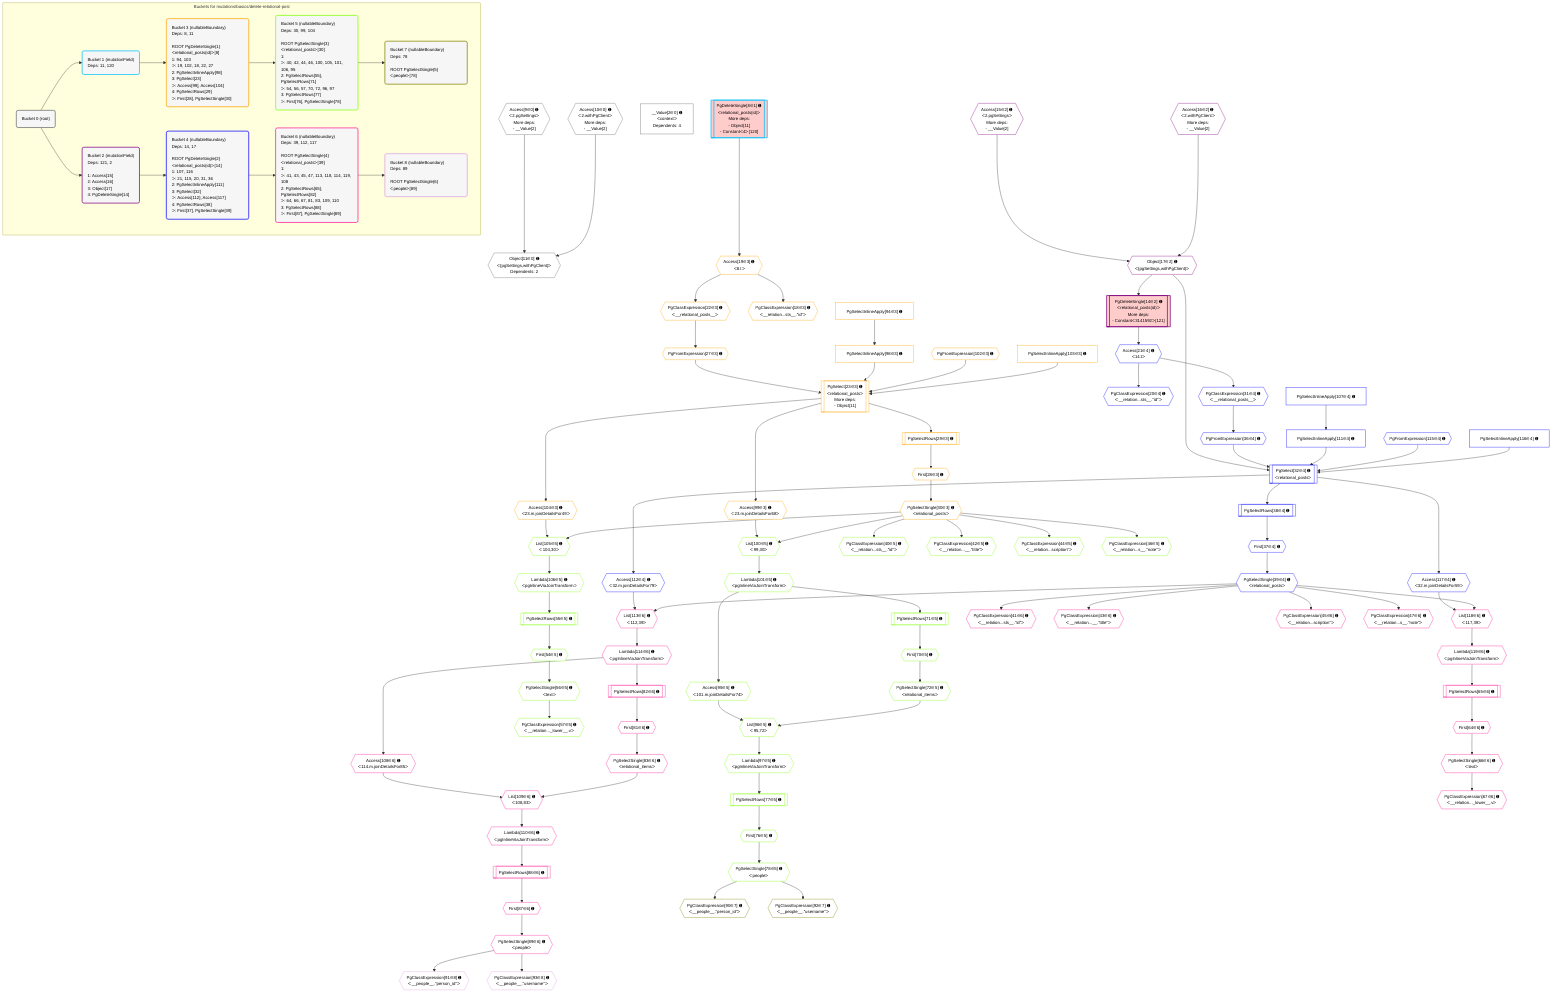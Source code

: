 %%{init: {'themeVariables': { 'fontSize': '12px'}}}%%
graph TD
    classDef path fill:#eee,stroke:#000,color:#000
    classDef plan fill:#fff,stroke-width:1px,color:#000
    classDef itemplan fill:#fff,stroke-width:2px,color:#000
    classDef unbatchedplan fill:#dff,stroke-width:1px,color:#000
    classDef sideeffectplan fill:#fcc,stroke-width:2px,color:#000
    classDef bucket fill:#f6f6f6,color:#000,stroke-width:2px,text-align:left

    subgraph "Buckets for mutations/basics/delete-relational-post"
    Bucket0("Bucket 0 (root)"):::bucket
    Bucket1("Bucket 1 (mutationField)<br />Deps: 11, 120"):::bucket
    Bucket2("Bucket 2 (mutationField)<br />Deps: 121, 2<br /><br />1: Access[15]<br />2: Access[16]<br />3: Object[17]<br />4: PgDeleteSingle[14]"):::bucket
    Bucket3("Bucket 3 (nullableBoundary)<br />Deps: 8, 11<br /><br />ROOT PgDeleteSingle{1}ᐸrelational_posts(id)ᐳ[8]<br />1: 94, 103<br />ᐳ: 19, 102, 18, 22, 27<br />2: PgSelectInlineApply[98]<br />3: PgSelect[23]<br />ᐳ: Access[99], Access[104]<br />4: PgSelectRows[29]<br />ᐳ: First[28], PgSelectSingle[30]"):::bucket
    Bucket4("Bucket 4 (nullableBoundary)<br />Deps: 14, 17<br /><br />ROOT PgDeleteSingle{2}ᐸrelational_posts(id)ᐳ[14]<br />1: 107, 116<br />ᐳ: 21, 115, 20, 31, 36<br />2: PgSelectInlineApply[111]<br />3: PgSelect[32]<br />ᐳ: Access[112], Access[117]<br />4: PgSelectRows[38]<br />ᐳ: First[37], PgSelectSingle[39]"):::bucket
    Bucket5("Bucket 5 (nullableBoundary)<br />Deps: 30, 99, 104<br /><br />ROOT PgSelectSingle{3}ᐸrelational_postsᐳ[30]<br />1: <br />ᐳ: 40, 42, 44, 46, 100, 105, 101, 106, 95<br />2: PgSelectRows[55], PgSelectRows[71]<br />ᐳ: 54, 56, 57, 70, 72, 96, 97<br />3: PgSelectRows[77]<br />ᐳ: First[76], PgSelectSingle[78]"):::bucket
    Bucket6("Bucket 6 (nullableBoundary)<br />Deps: 39, 112, 117<br /><br />ROOT PgSelectSingle{4}ᐸrelational_postsᐳ[39]<br />1: <br />ᐳ: 41, 43, 45, 47, 113, 118, 114, 119, 108<br />2: PgSelectRows[65], PgSelectRows[82]<br />ᐳ: 64, 66, 67, 81, 83, 109, 110<br />3: PgSelectRows[88]<br />ᐳ: First[87], PgSelectSingle[89]"):::bucket
    Bucket7("Bucket 7 (nullableBoundary)<br />Deps: 78<br /><br />ROOT PgSelectSingle{5}ᐸpeopleᐳ[78]"):::bucket
    Bucket8("Bucket 8 (nullableBoundary)<br />Deps: 89<br /><br />ROOT PgSelectSingle{6}ᐸpeopleᐳ[89]"):::bucket
    end
    Bucket0 --> Bucket1 & Bucket2
    Bucket1 --> Bucket3
    Bucket2 --> Bucket4
    Bucket3 --> Bucket5
    Bucket4 --> Bucket6
    Bucket5 --> Bucket7
    Bucket6 --> Bucket8

    %% plan dependencies
    Object11{{"Object[11∈0] ➊<br />ᐸ{pgSettings,withPgClient}ᐳ<br />Dependents: 2"}}:::plan
    Access9{{"Access[9∈0] ➊<br />ᐸ2.pgSettingsᐳ<br />More deps:<br />- __Value[2]"}}:::plan
    Access10{{"Access[10∈0] ➊<br />ᐸ2.withPgClientᐳ<br />More deps:<br />- __Value[2]"}}:::plan
    Access9 & Access10 --> Object11
    __Value2["__Value[2∈0] ➊<br />ᐸcontextᐳ<br />Dependents: 4"]:::plan
    PgDeleteSingle8[["PgDeleteSingle[8∈1] ➊<br />ᐸrelational_posts(id)ᐳ<br />More deps:<br />- Object[11]<br />- Constantᐸ4ᐳ[120]"]]:::sideeffectplan
    PgDeleteSingle14[["PgDeleteSingle[14∈2] ➊<br />ᐸrelational_posts(id)ᐳ<br />More deps:<br />- Constantᐸ3141592ᐳ[121]"]]:::sideeffectplan
    Object17{{"Object[17∈2] ➊<br />ᐸ{pgSettings,withPgClient}ᐳ"}}:::plan
    Object17 --> PgDeleteSingle14
    Access15{{"Access[15∈2] ➊<br />ᐸ2.pgSettingsᐳ<br />More deps:<br />- __Value[2]"}}:::plan
    Access16{{"Access[16∈2] ➊<br />ᐸ2.withPgClientᐳ<br />More deps:<br />- __Value[2]"}}:::plan
    Access15 & Access16 --> Object17
    PgSelect23[["PgSelect[23∈3] ➊<br />ᐸrelational_postsᐳ<br />More deps:<br />- Object[11]"]]:::plan
    PgFromExpression27{{"PgFromExpression[27∈3] ➊"}}:::plan
    PgSelectInlineApply98["PgSelectInlineApply[98∈3] ➊"]:::plan
    PgFromExpression102{{"PgFromExpression[102∈3] ➊"}}:::plan
    PgSelectInlineApply103["PgSelectInlineApply[103∈3] ➊"]:::plan
    PgFromExpression27 & PgSelectInlineApply98 & PgFromExpression102 & PgSelectInlineApply103 --> PgSelect23
    PgClassExpression18{{"PgClassExpression[18∈3] ➊<br />ᐸ__relation...sts__.”id”ᐳ"}}:::plan
    Access19{{"Access[19∈3] ➊<br />ᐸ8.tᐳ"}}:::plan
    Access19 --> PgClassExpression18
    PgDeleteSingle8 --> Access19
    PgClassExpression22{{"PgClassExpression[22∈3] ➊<br />ᐸ__relational_posts__ᐳ"}}:::plan
    Access19 --> PgClassExpression22
    PgClassExpression22 --> PgFromExpression27
    First28{{"First[28∈3] ➊"}}:::plan
    PgSelectRows29[["PgSelectRows[29∈3] ➊"]]:::plan
    PgSelectRows29 --> First28
    PgSelect23 --> PgSelectRows29
    PgSelectSingle30{{"PgSelectSingle[30∈3] ➊<br />ᐸrelational_postsᐳ"}}:::plan
    First28 --> PgSelectSingle30
    PgSelectInlineApply94["PgSelectInlineApply[94∈3] ➊"]:::plan
    PgSelectInlineApply94 --> PgSelectInlineApply98
    Access99{{"Access[99∈3] ➊<br />ᐸ23.m.joinDetailsFor68ᐳ"}}:::plan
    PgSelect23 --> Access99
    Access104{{"Access[104∈3] ➊<br />ᐸ23.m.joinDetailsFor49ᐳ"}}:::plan
    PgSelect23 --> Access104
    PgSelect32[["PgSelect[32∈4] ➊<br />ᐸrelational_postsᐳ"]]:::plan
    PgFromExpression36{{"PgFromExpression[36∈4] ➊"}}:::plan
    PgSelectInlineApply111["PgSelectInlineApply[111∈4] ➊"]:::plan
    PgFromExpression115{{"PgFromExpression[115∈4] ➊"}}:::plan
    PgSelectInlineApply116["PgSelectInlineApply[116∈4] ➊"]:::plan
    Object17 & PgFromExpression36 & PgSelectInlineApply111 & PgFromExpression115 & PgSelectInlineApply116 --> PgSelect32
    PgClassExpression20{{"PgClassExpression[20∈4] ➊<br />ᐸ__relation...sts__.”id”ᐳ"}}:::plan
    Access21{{"Access[21∈4] ➊<br />ᐸ14.tᐳ"}}:::plan
    Access21 --> PgClassExpression20
    PgDeleteSingle14 --> Access21
    PgClassExpression31{{"PgClassExpression[31∈4] ➊<br />ᐸ__relational_posts__ᐳ"}}:::plan
    Access21 --> PgClassExpression31
    PgClassExpression31 --> PgFromExpression36
    First37{{"First[37∈4] ➊"}}:::plan
    PgSelectRows38[["PgSelectRows[38∈4] ➊"]]:::plan
    PgSelectRows38 --> First37
    PgSelect32 --> PgSelectRows38
    PgSelectSingle39{{"PgSelectSingle[39∈4] ➊<br />ᐸrelational_postsᐳ"}}:::plan
    First37 --> PgSelectSingle39
    PgSelectInlineApply107["PgSelectInlineApply[107∈4] ➊"]:::plan
    PgSelectInlineApply107 --> PgSelectInlineApply111
    Access112{{"Access[112∈4] ➊<br />ᐸ32.m.joinDetailsFor79ᐳ"}}:::plan
    PgSelect32 --> Access112
    Access117{{"Access[117∈4] ➊<br />ᐸ32.m.joinDetailsFor59ᐳ"}}:::plan
    PgSelect32 --> Access117
    List96{{"List[96∈5] ➊<br />ᐸ95,72ᐳ"}}:::plan
    Access95{{"Access[95∈5] ➊<br />ᐸ101.m.joinDetailsFor74ᐳ"}}:::plan
    PgSelectSingle72{{"PgSelectSingle[72∈5] ➊<br />ᐸrelational_itemsᐳ"}}:::plan
    Access95 & PgSelectSingle72 --> List96
    List100{{"List[100∈5] ➊<br />ᐸ99,30ᐳ"}}:::plan
    Access99 & PgSelectSingle30 --> List100
    List105{{"List[105∈5] ➊<br />ᐸ104,30ᐳ"}}:::plan
    Access104 & PgSelectSingle30 --> List105
    PgClassExpression40{{"PgClassExpression[40∈5] ➊<br />ᐸ__relation...sts__.”id”ᐳ"}}:::plan
    PgSelectSingle30 --> PgClassExpression40
    PgClassExpression42{{"PgClassExpression[42∈5] ➊<br />ᐸ__relation...__.”title”ᐳ"}}:::plan
    PgSelectSingle30 --> PgClassExpression42
    PgClassExpression44{{"PgClassExpression[44∈5] ➊<br />ᐸ__relation...scription”ᐳ"}}:::plan
    PgSelectSingle30 --> PgClassExpression44
    PgClassExpression46{{"PgClassExpression[46∈5] ➊<br />ᐸ__relation...s__.”note”ᐳ"}}:::plan
    PgSelectSingle30 --> PgClassExpression46
    First54{{"First[54∈5] ➊"}}:::plan
    PgSelectRows55[["PgSelectRows[55∈5] ➊"]]:::plan
    PgSelectRows55 --> First54
    Lambda106{{"Lambda[106∈5] ➊<br />ᐸpgInlineViaJoinTransformᐳ"}}:::plan
    Lambda106 --> PgSelectRows55
    PgSelectSingle56{{"PgSelectSingle[56∈5] ➊<br />ᐸtextᐳ"}}:::plan
    First54 --> PgSelectSingle56
    PgClassExpression57{{"PgClassExpression[57∈5] ➊<br />ᐸ__relation..._lower__.vᐳ"}}:::plan
    PgSelectSingle56 --> PgClassExpression57
    First70{{"First[70∈5] ➊"}}:::plan
    PgSelectRows71[["PgSelectRows[71∈5] ➊"]]:::plan
    PgSelectRows71 --> First70
    Lambda101{{"Lambda[101∈5] ➊<br />ᐸpgInlineViaJoinTransformᐳ"}}:::plan
    Lambda101 --> PgSelectRows71
    First70 --> PgSelectSingle72
    First76{{"First[76∈5] ➊"}}:::plan
    PgSelectRows77[["PgSelectRows[77∈5] ➊"]]:::plan
    PgSelectRows77 --> First76
    Lambda97{{"Lambda[97∈5] ➊<br />ᐸpgInlineViaJoinTransformᐳ"}}:::plan
    Lambda97 --> PgSelectRows77
    PgSelectSingle78{{"PgSelectSingle[78∈5] ➊<br />ᐸpeopleᐳ"}}:::plan
    First76 --> PgSelectSingle78
    Lambda101 --> Access95
    List96 --> Lambda97
    List100 --> Lambda101
    List105 --> Lambda106
    List109{{"List[109∈6] ➊<br />ᐸ108,83ᐳ"}}:::plan
    Access108{{"Access[108∈6] ➊<br />ᐸ114.m.joinDetailsFor85ᐳ"}}:::plan
    PgSelectSingle83{{"PgSelectSingle[83∈6] ➊<br />ᐸrelational_itemsᐳ"}}:::plan
    Access108 & PgSelectSingle83 --> List109
    List113{{"List[113∈6] ➊<br />ᐸ112,39ᐳ"}}:::plan
    Access112 & PgSelectSingle39 --> List113
    List118{{"List[118∈6] ➊<br />ᐸ117,39ᐳ"}}:::plan
    Access117 & PgSelectSingle39 --> List118
    PgClassExpression41{{"PgClassExpression[41∈6] ➊<br />ᐸ__relation...sts__.”id”ᐳ"}}:::plan
    PgSelectSingle39 --> PgClassExpression41
    PgClassExpression43{{"PgClassExpression[43∈6] ➊<br />ᐸ__relation...__.”title”ᐳ"}}:::plan
    PgSelectSingle39 --> PgClassExpression43
    PgClassExpression45{{"PgClassExpression[45∈6] ➊<br />ᐸ__relation...scription”ᐳ"}}:::plan
    PgSelectSingle39 --> PgClassExpression45
    PgClassExpression47{{"PgClassExpression[47∈6] ➊<br />ᐸ__relation...s__.”note”ᐳ"}}:::plan
    PgSelectSingle39 --> PgClassExpression47
    First64{{"First[64∈6] ➊"}}:::plan
    PgSelectRows65[["PgSelectRows[65∈6] ➊"]]:::plan
    PgSelectRows65 --> First64
    Lambda119{{"Lambda[119∈6] ➊<br />ᐸpgInlineViaJoinTransformᐳ"}}:::plan
    Lambda119 --> PgSelectRows65
    PgSelectSingle66{{"PgSelectSingle[66∈6] ➊<br />ᐸtextᐳ"}}:::plan
    First64 --> PgSelectSingle66
    PgClassExpression67{{"PgClassExpression[67∈6] ➊<br />ᐸ__relation..._lower__.vᐳ"}}:::plan
    PgSelectSingle66 --> PgClassExpression67
    First81{{"First[81∈6] ➊"}}:::plan
    PgSelectRows82[["PgSelectRows[82∈6] ➊"]]:::plan
    PgSelectRows82 --> First81
    Lambda114{{"Lambda[114∈6] ➊<br />ᐸpgInlineViaJoinTransformᐳ"}}:::plan
    Lambda114 --> PgSelectRows82
    First81 --> PgSelectSingle83
    First87{{"First[87∈6] ➊"}}:::plan
    PgSelectRows88[["PgSelectRows[88∈6] ➊"]]:::plan
    PgSelectRows88 --> First87
    Lambda110{{"Lambda[110∈6] ➊<br />ᐸpgInlineViaJoinTransformᐳ"}}:::plan
    Lambda110 --> PgSelectRows88
    PgSelectSingle89{{"PgSelectSingle[89∈6] ➊<br />ᐸpeopleᐳ"}}:::plan
    First87 --> PgSelectSingle89
    Lambda114 --> Access108
    List109 --> Lambda110
    List113 --> Lambda114
    List118 --> Lambda119
    PgClassExpression90{{"PgClassExpression[90∈7] ➊<br />ᐸ__people__.”person_id”ᐳ"}}:::plan
    PgSelectSingle78 --> PgClassExpression90
    PgClassExpression92{{"PgClassExpression[92∈7] ➊<br />ᐸ__people__.”username”ᐳ"}}:::plan
    PgSelectSingle78 --> PgClassExpression92
    PgClassExpression91{{"PgClassExpression[91∈8] ➊<br />ᐸ__people__.”person_id”ᐳ"}}:::plan
    PgSelectSingle89 --> PgClassExpression91
    PgClassExpression93{{"PgClassExpression[93∈8] ➊<br />ᐸ__people__.”username”ᐳ"}}:::plan
    PgSelectSingle89 --> PgClassExpression93

    %% define steps
    classDef bucket0 stroke:#696969
    class Bucket0,__Value2,Access9,Access10,Object11 bucket0
    classDef bucket1 stroke:#00bfff
    class Bucket1,PgDeleteSingle8 bucket1
    classDef bucket2 stroke:#7f007f
    class Bucket2,PgDeleteSingle14,Access15,Access16,Object17 bucket2
    classDef bucket3 stroke:#ffa500
    class Bucket3,PgClassExpression18,Access19,PgClassExpression22,PgSelect23,PgFromExpression27,First28,PgSelectRows29,PgSelectSingle30,PgSelectInlineApply94,PgSelectInlineApply98,Access99,PgFromExpression102,PgSelectInlineApply103,Access104 bucket3
    classDef bucket4 stroke:#0000ff
    class Bucket4,PgClassExpression20,Access21,PgClassExpression31,PgSelect32,PgFromExpression36,First37,PgSelectRows38,PgSelectSingle39,PgSelectInlineApply107,PgSelectInlineApply111,Access112,PgFromExpression115,PgSelectInlineApply116,Access117 bucket4
    classDef bucket5 stroke:#7fff00
    class Bucket5,PgClassExpression40,PgClassExpression42,PgClassExpression44,PgClassExpression46,First54,PgSelectRows55,PgSelectSingle56,PgClassExpression57,First70,PgSelectRows71,PgSelectSingle72,First76,PgSelectRows77,PgSelectSingle78,Access95,List96,Lambda97,List100,Lambda101,List105,Lambda106 bucket5
    classDef bucket6 stroke:#ff1493
    class Bucket6,PgClassExpression41,PgClassExpression43,PgClassExpression45,PgClassExpression47,First64,PgSelectRows65,PgSelectSingle66,PgClassExpression67,First81,PgSelectRows82,PgSelectSingle83,First87,PgSelectRows88,PgSelectSingle89,Access108,List109,Lambda110,List113,Lambda114,List118,Lambda119 bucket6
    classDef bucket7 stroke:#808000
    class Bucket7,PgClassExpression90,PgClassExpression92 bucket7
    classDef bucket8 stroke:#dda0dd
    class Bucket8,PgClassExpression91,PgClassExpression93 bucket8